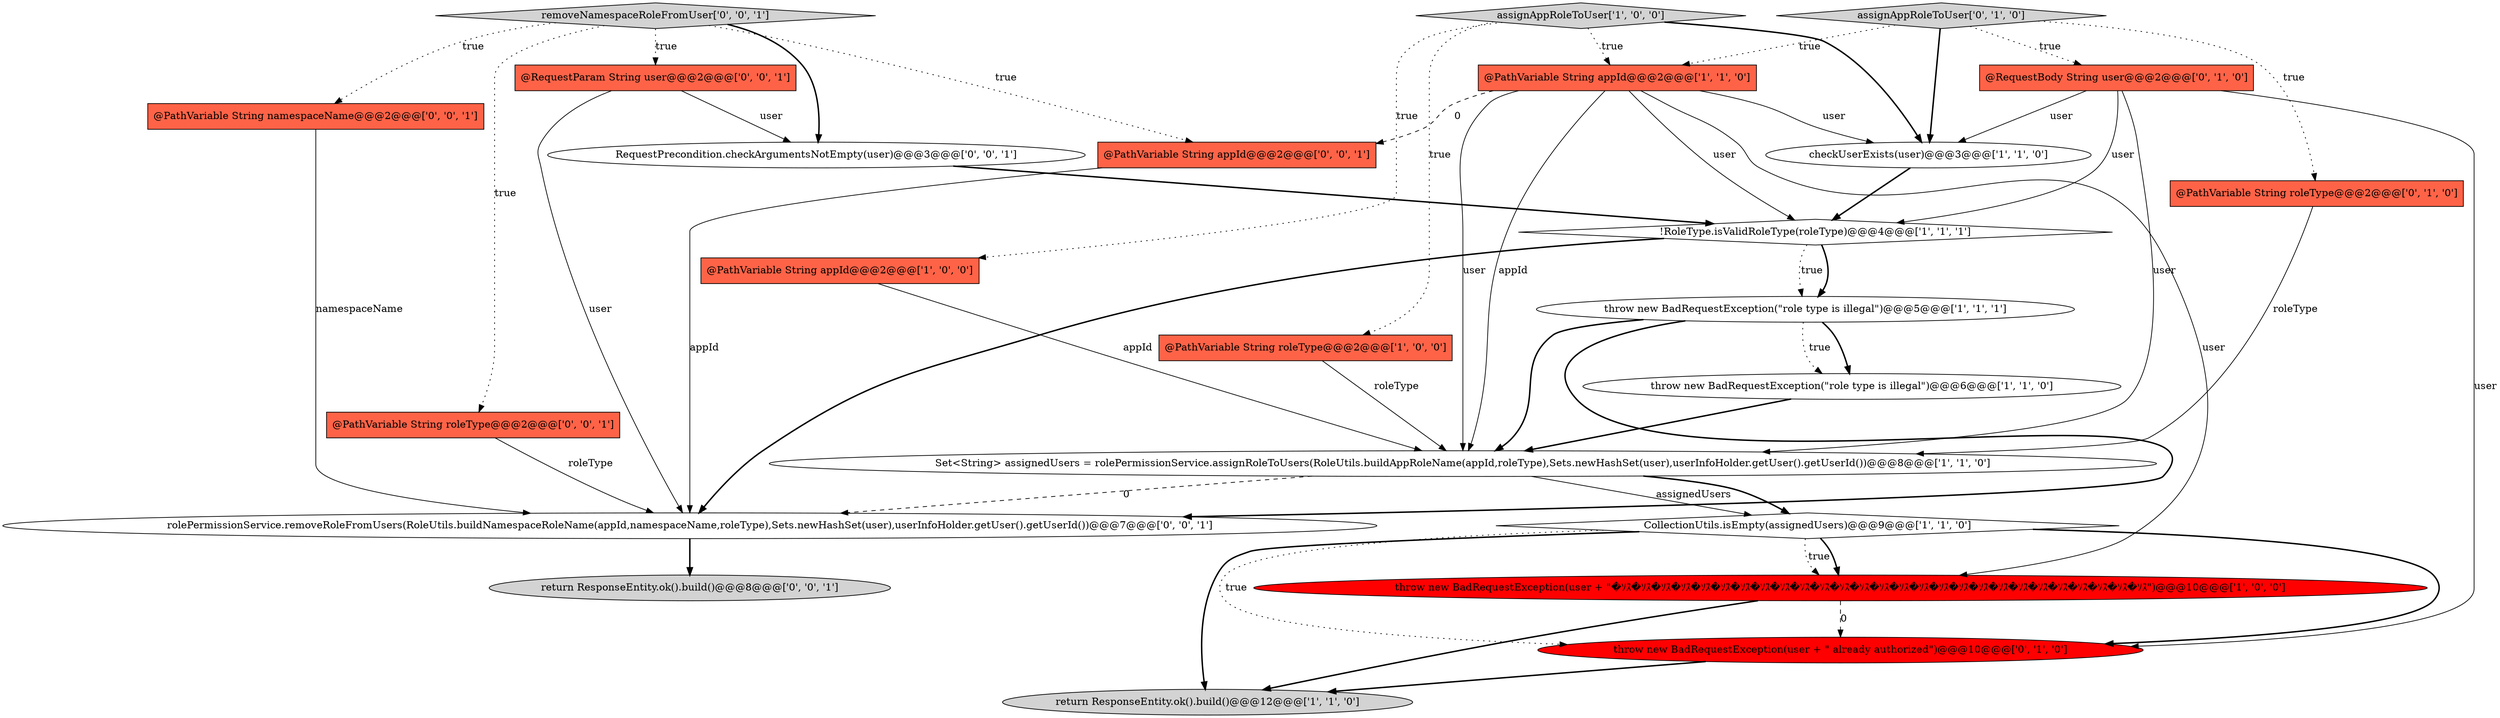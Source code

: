 digraph {
0 [style = filled, label = "checkUserExists(user)@@@3@@@['1', '1', '0']", fillcolor = white, shape = ellipse image = "AAA0AAABBB1BBB"];
6 [style = filled, label = "assignAppRoleToUser['1', '0', '0']", fillcolor = lightgray, shape = diamond image = "AAA0AAABBB1BBB"];
20 [style = filled, label = "@PathVariable String namespaceName@@@2@@@['0', '0', '1']", fillcolor = tomato, shape = box image = "AAA0AAABBB3BBB"];
17 [style = filled, label = "RequestPrecondition.checkArgumentsNotEmpty(user)@@@3@@@['0', '0', '1']", fillcolor = white, shape = ellipse image = "AAA0AAABBB3BBB"];
2 [style = filled, label = "return ResponseEntity.ok().build()@@@12@@@['1', '1', '0']", fillcolor = lightgray, shape = ellipse image = "AAA0AAABBB1BBB"];
22 [style = filled, label = "@PathVariable String appId@@@2@@@['0', '0', '1']", fillcolor = tomato, shape = box image = "AAA0AAABBB3BBB"];
5 [style = filled, label = "throw new BadRequestException(\"role type is illegal\")@@@6@@@['1', '1', '0']", fillcolor = white, shape = ellipse image = "AAA0AAABBB1BBB"];
14 [style = filled, label = "@PathVariable String roleType@@@2@@@['0', '1', '0']", fillcolor = tomato, shape = box image = "AAA0AAABBB2BBB"];
11 [style = filled, label = "throw new BadRequestException(user + \"�ｿｽ�ｿｽ�ｿｽ�ｿｽ�ｿｽ�ｿｽ�ｿｽ�ｿｽ�ｿｽ�ｿｽ�ｿｽ�ｿｽ�ｿｽ�ｿｽ�ｿｽ�ｿｽ�ｿｽ�ｿｽ�ｿｽ�ｿｽ�ｿｽ�ｿｽ�ｿｽ�ｿｽ�ｿｽ�ｿｽ�ｿｽ\")@@@10@@@['1', '0', '0']", fillcolor = red, shape = ellipse image = "AAA1AAABBB1BBB"];
12 [style = filled, label = "throw new BadRequestException(user + \" already authorized\")@@@10@@@['0', '1', '0']", fillcolor = red, shape = ellipse image = "AAA1AAABBB2BBB"];
21 [style = filled, label = "removeNamespaceRoleFromUser['0', '0', '1']", fillcolor = lightgray, shape = diamond image = "AAA0AAABBB3BBB"];
8 [style = filled, label = "@PathVariable String appId@@@2@@@['1', '1', '0']", fillcolor = tomato, shape = box image = "AAA0AAABBB1BBB"];
23 [style = filled, label = "return ResponseEntity.ok().build()@@@8@@@['0', '0', '1']", fillcolor = lightgray, shape = ellipse image = "AAA0AAABBB3BBB"];
15 [style = filled, label = "assignAppRoleToUser['0', '1', '0']", fillcolor = lightgray, shape = diamond image = "AAA0AAABBB2BBB"];
9 [style = filled, label = "throw new BadRequestException(\"role type is illegal\")@@@5@@@['1', '1', '1']", fillcolor = white, shape = ellipse image = "AAA0AAABBB1BBB"];
19 [style = filled, label = "rolePermissionService.removeRoleFromUsers(RoleUtils.buildNamespaceRoleName(appId,namespaceName,roleType),Sets.newHashSet(user),userInfoHolder.getUser().getUserId())@@@7@@@['0', '0', '1']", fillcolor = white, shape = ellipse image = "AAA0AAABBB3BBB"];
10 [style = filled, label = "CollectionUtils.isEmpty(assignedUsers)@@@9@@@['1', '1', '0']", fillcolor = white, shape = diamond image = "AAA0AAABBB1BBB"];
7 [style = filled, label = "@PathVariable String appId@@@2@@@['1', '0', '0']", fillcolor = tomato, shape = box image = "AAA0AAABBB1BBB"];
13 [style = filled, label = "@RequestBody String user@@@2@@@['0', '1', '0']", fillcolor = tomato, shape = box image = "AAA0AAABBB2BBB"];
18 [style = filled, label = "@RequestParam String user@@@2@@@['0', '0', '1']", fillcolor = tomato, shape = box image = "AAA0AAABBB3BBB"];
1 [style = filled, label = "!RoleType.isValidRoleType(roleType)@@@4@@@['1', '1', '1']", fillcolor = white, shape = diamond image = "AAA0AAABBB1BBB"];
3 [style = filled, label = "Set<String> assignedUsers = rolePermissionService.assignRoleToUsers(RoleUtils.buildAppRoleName(appId,roleType),Sets.newHashSet(user),userInfoHolder.getUser().getUserId())@@@8@@@['1', '1', '0']", fillcolor = white, shape = ellipse image = "AAA0AAABBB1BBB"];
4 [style = filled, label = "@PathVariable String roleType@@@2@@@['1', '0', '0']", fillcolor = tomato, shape = box image = "AAA0AAABBB1BBB"];
16 [style = filled, label = "@PathVariable String roleType@@@2@@@['0', '0', '1']", fillcolor = tomato, shape = box image = "AAA0AAABBB3BBB"];
5->3 [style = bold, label=""];
8->1 [style = solid, label="user"];
10->12 [style = dotted, label="true"];
21->20 [style = dotted, label="true"];
8->3 [style = solid, label="user"];
17->1 [style = bold, label=""];
22->19 [style = solid, label="appId"];
21->18 [style = dotted, label="true"];
3->10 [style = solid, label="assignedUsers"];
21->22 [style = dotted, label="true"];
6->0 [style = bold, label=""];
8->11 [style = solid, label="user"];
15->14 [style = dotted, label="true"];
11->12 [style = dashed, label="0"];
11->2 [style = bold, label=""];
1->9 [style = bold, label=""];
15->13 [style = dotted, label="true"];
3->19 [style = dashed, label="0"];
8->22 [style = dashed, label="0"];
3->10 [style = bold, label=""];
12->2 [style = bold, label=""];
8->3 [style = solid, label="appId"];
15->8 [style = dotted, label="true"];
6->4 [style = dotted, label="true"];
13->1 [style = solid, label="user"];
10->11 [style = dotted, label="true"];
10->12 [style = bold, label=""];
6->8 [style = dotted, label="true"];
13->12 [style = solid, label="user"];
0->1 [style = bold, label=""];
15->0 [style = bold, label=""];
19->23 [style = bold, label=""];
1->9 [style = dotted, label="true"];
13->3 [style = solid, label="user"];
18->17 [style = solid, label="user"];
16->19 [style = solid, label="roleType"];
9->5 [style = bold, label=""];
8->0 [style = solid, label="user"];
9->3 [style = bold, label=""];
9->19 [style = bold, label=""];
20->19 [style = solid, label="namespaceName"];
6->7 [style = dotted, label="true"];
4->3 [style = solid, label="roleType"];
10->2 [style = bold, label=""];
7->3 [style = solid, label="appId"];
21->16 [style = dotted, label="true"];
1->19 [style = bold, label=""];
13->0 [style = solid, label="user"];
21->17 [style = bold, label=""];
18->19 [style = solid, label="user"];
14->3 [style = solid, label="roleType"];
10->11 [style = bold, label=""];
9->5 [style = dotted, label="true"];
}
